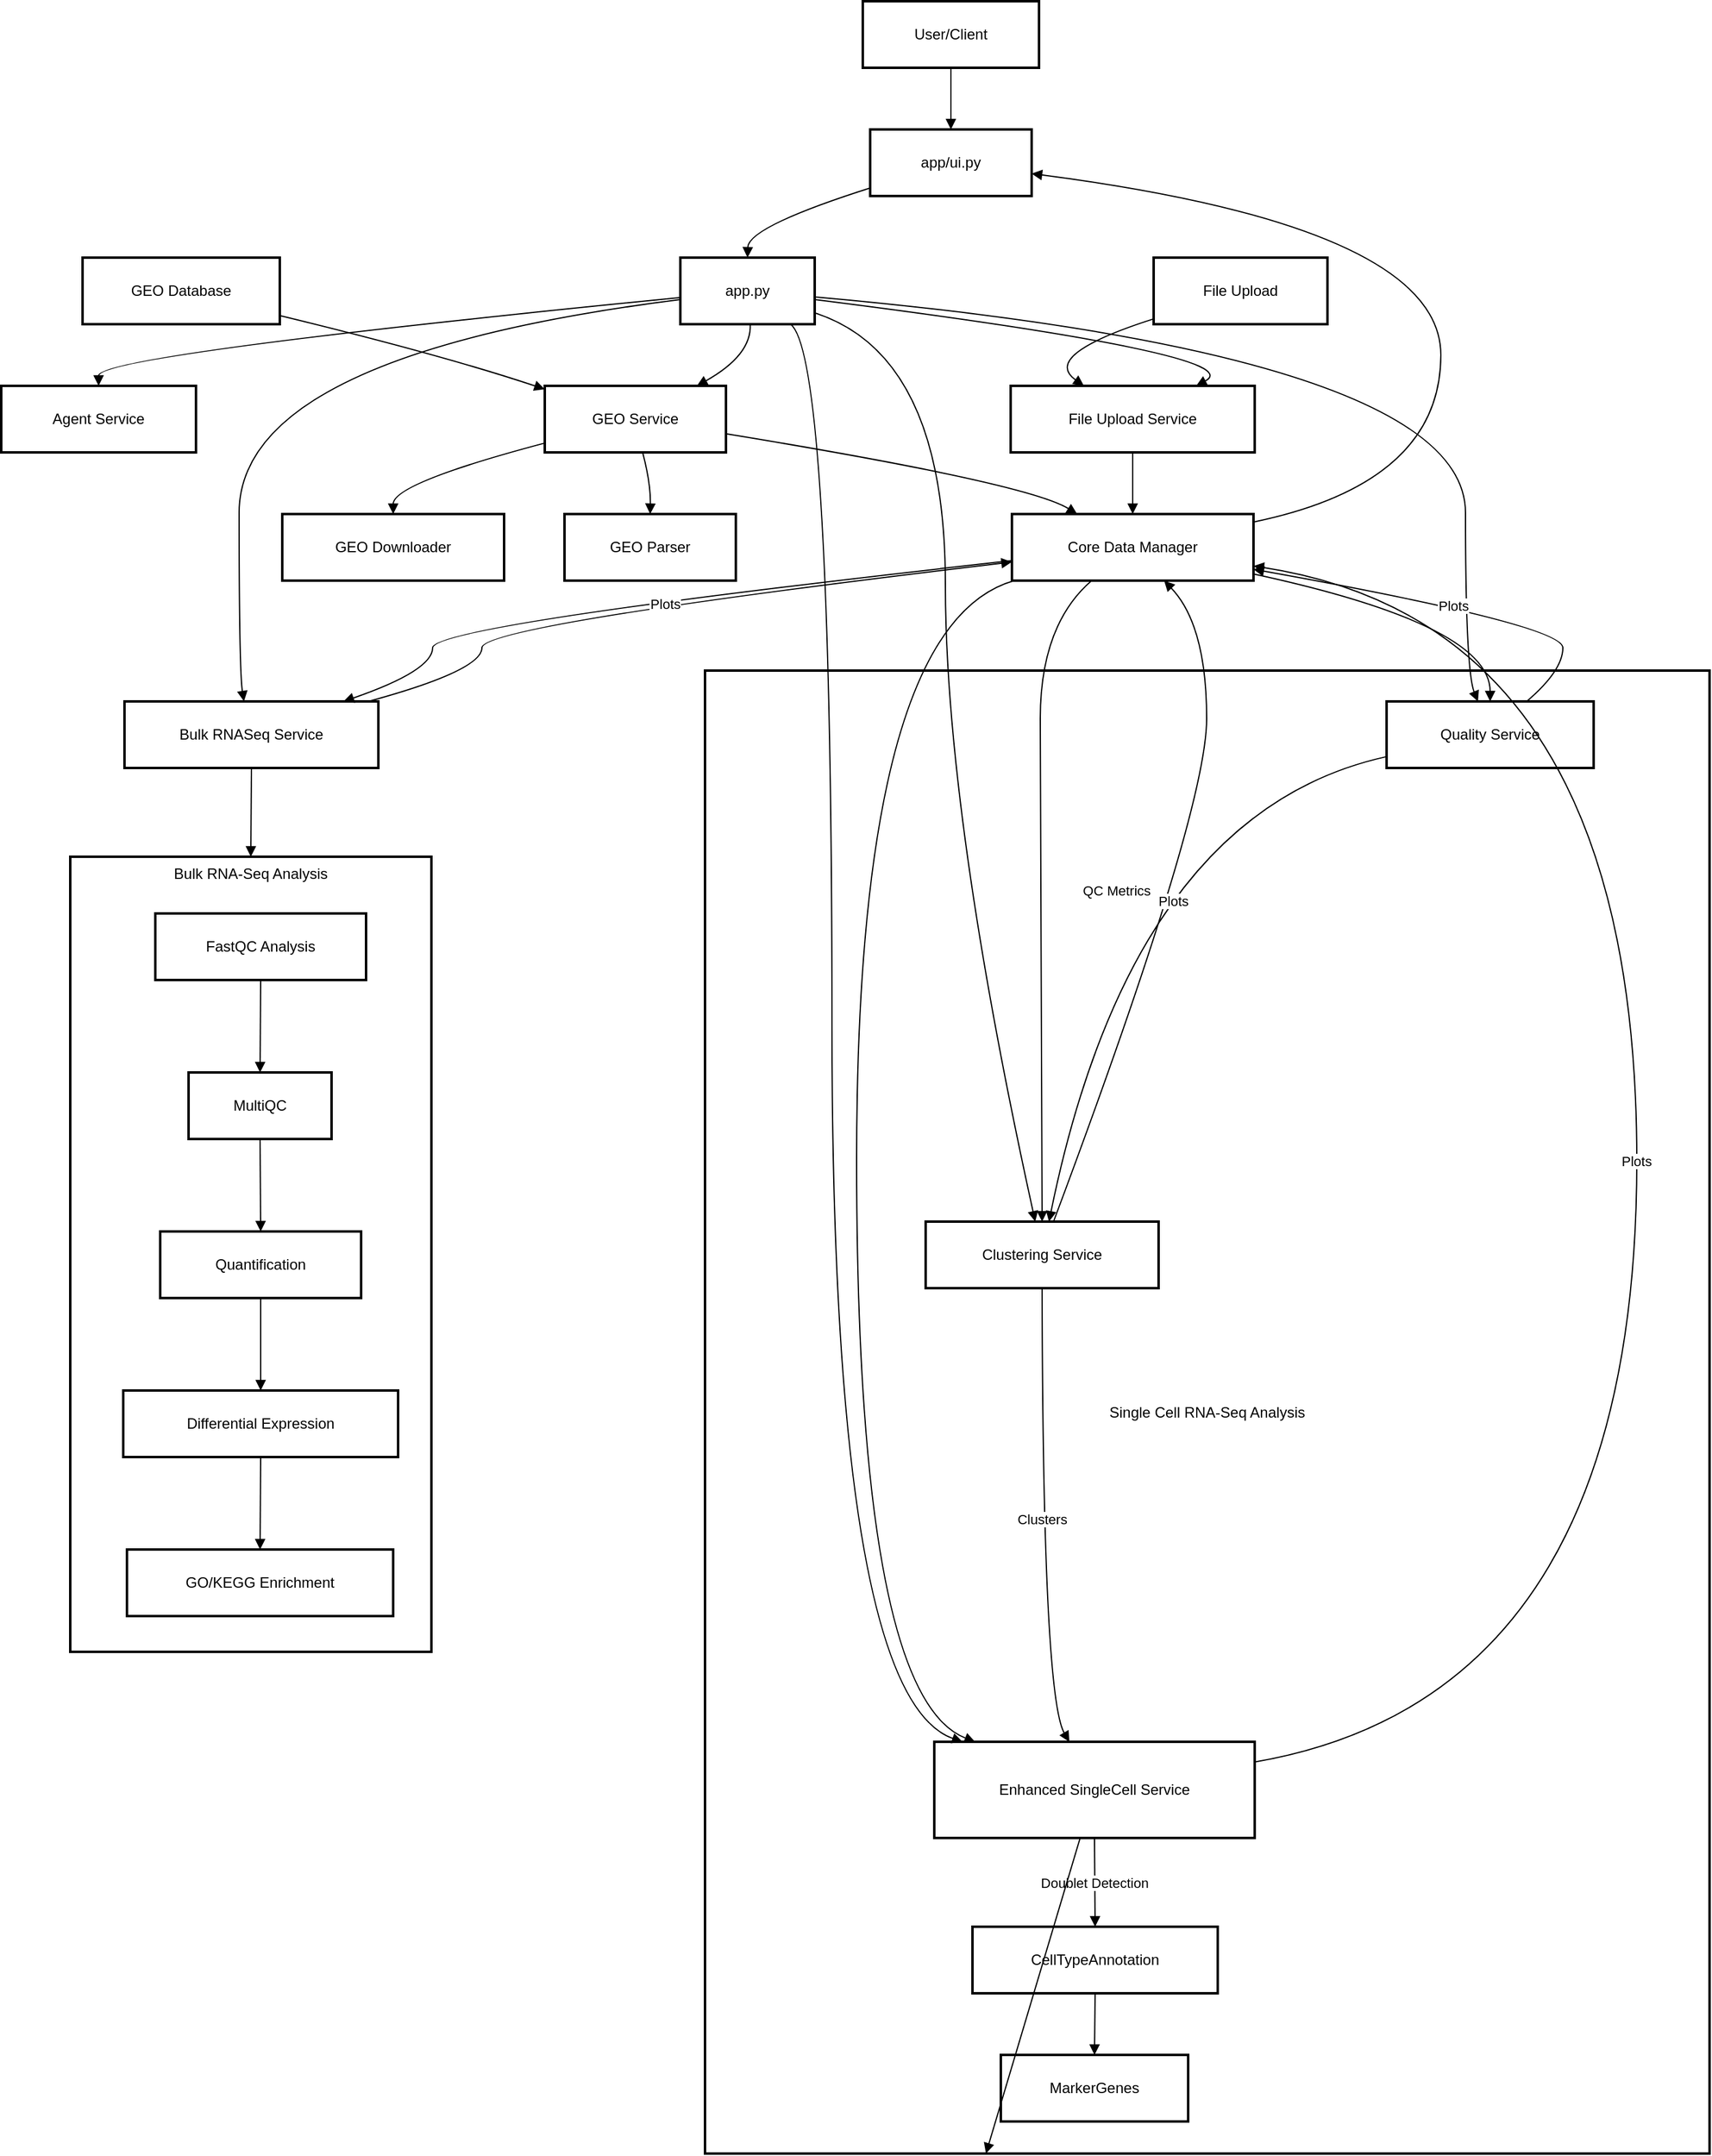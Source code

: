 <mxfile version="26.2.15">
  <diagram name="Page-1" id="7Q5stf0350JczSVJN93R">
    <mxGraphModel dx="2244" dy="1605" grid="1" gridSize="10" guides="1" tooltips="1" connect="1" arrows="1" fold="1" page="1" pageScale="1" pageWidth="850" pageHeight="1100" math="0" shadow="0">
      <root>
        <mxCell id="0" />
        <mxCell id="1" parent="0" />
        <mxCell id="YC93OU5XH4MgM-NFG8EJ-1" value="Bulk RNA-Seq Analysis" style="whiteSpace=wrap;strokeWidth=2;verticalAlign=top;" vertex="1" parent="1">
          <mxGeometry x="76" y="714" width="293" height="645" as="geometry" />
        </mxCell>
        <mxCell id="YC93OU5XH4MgM-NFG8EJ-2" value="FastQC Analysis" style="whiteSpace=wrap;strokeWidth=2;" vertex="1" parent="YC93OU5XH4MgM-NFG8EJ-1">
          <mxGeometry x="69" y="46" width="171" height="54" as="geometry" />
        </mxCell>
        <mxCell id="YC93OU5XH4MgM-NFG8EJ-3" value="MultiQC" style="whiteSpace=wrap;strokeWidth=2;" vertex="1" parent="YC93OU5XH4MgM-NFG8EJ-1">
          <mxGeometry x="96" y="175" width="116" height="54" as="geometry" />
        </mxCell>
        <mxCell id="YC93OU5XH4MgM-NFG8EJ-4" value="Quantification" style="whiteSpace=wrap;strokeWidth=2;" vertex="1" parent="YC93OU5XH4MgM-NFG8EJ-1">
          <mxGeometry x="73" y="304" width="163" height="54" as="geometry" />
        </mxCell>
        <mxCell id="YC93OU5XH4MgM-NFG8EJ-5" value="Differential Expression" style="whiteSpace=wrap;strokeWidth=2;" vertex="1" parent="YC93OU5XH4MgM-NFG8EJ-1">
          <mxGeometry x="43" y="433" width="223" height="54" as="geometry" />
        </mxCell>
        <mxCell id="YC93OU5XH4MgM-NFG8EJ-6" value="GO/KEGG Enrichment" style="whiteSpace=wrap;strokeWidth=2;" vertex="1" parent="YC93OU5XH4MgM-NFG8EJ-1">
          <mxGeometry x="46" y="562" width="216" height="54" as="geometry" />
        </mxCell>
        <mxCell id="YC93OU5XH4MgM-NFG8EJ-7" value="" style="curved=1;startArrow=none;endArrow=block;exitX=0.5;exitY=0.99;entryX=0.5;entryY=-0.01;rounded=0;" edge="1" parent="YC93OU5XH4MgM-NFG8EJ-1" source="YC93OU5XH4MgM-NFG8EJ-2" target="YC93OU5XH4MgM-NFG8EJ-3">
          <mxGeometry relative="1" as="geometry">
            <Array as="points" />
          </mxGeometry>
        </mxCell>
        <mxCell id="YC93OU5XH4MgM-NFG8EJ-8" value="" style="curved=1;startArrow=none;endArrow=block;exitX=0.5;exitY=0.99;entryX=0.5;entryY=-0.01;rounded=0;" edge="1" parent="YC93OU5XH4MgM-NFG8EJ-1" source="YC93OU5XH4MgM-NFG8EJ-3" target="YC93OU5XH4MgM-NFG8EJ-4">
          <mxGeometry relative="1" as="geometry">
            <Array as="points" />
          </mxGeometry>
        </mxCell>
        <mxCell id="YC93OU5XH4MgM-NFG8EJ-9" value="" style="curved=1;startArrow=none;endArrow=block;exitX=0.5;exitY=0.99;entryX=0.5;entryY=-0.01;rounded=0;" edge="1" parent="YC93OU5XH4MgM-NFG8EJ-1" source="YC93OU5XH4MgM-NFG8EJ-4" target="YC93OU5XH4MgM-NFG8EJ-5">
          <mxGeometry relative="1" as="geometry">
            <Array as="points" />
          </mxGeometry>
        </mxCell>
        <mxCell id="YC93OU5XH4MgM-NFG8EJ-10" value="" style="curved=1;startArrow=none;endArrow=block;exitX=0.5;exitY=0.99;entryX=0.5;entryY=-0.01;rounded=0;" edge="1" parent="YC93OU5XH4MgM-NFG8EJ-1" source="YC93OU5XH4MgM-NFG8EJ-5" target="YC93OU5XH4MgM-NFG8EJ-6">
          <mxGeometry relative="1" as="geometry">
            <Array as="points" />
          </mxGeometry>
        </mxCell>
        <mxCell id="YC93OU5XH4MgM-NFG8EJ-11" value="Single Cell RNA-Seq Analysis" style="whiteSpace=wrap;strokeWidth=2;" vertex="1" parent="1">
          <mxGeometry x="591" y="563" width="815" height="1203" as="geometry" />
        </mxCell>
        <mxCell id="YC93OU5XH4MgM-NFG8EJ-12" value="User/Client" style="whiteSpace=wrap;strokeWidth=2;" vertex="1" parent="1">
          <mxGeometry x="719" y="20" width="143" height="54" as="geometry" />
        </mxCell>
        <mxCell id="YC93OU5XH4MgM-NFG8EJ-13" value="app/ui.py" style="whiteSpace=wrap;strokeWidth=2;" vertex="1" parent="1">
          <mxGeometry x="725" y="124" width="131" height="54" as="geometry" />
        </mxCell>
        <mxCell id="YC93OU5XH4MgM-NFG8EJ-14" value="app.py" style="whiteSpace=wrap;strokeWidth=2;" vertex="1" parent="1">
          <mxGeometry x="571" y="228" width="109" height="54" as="geometry" />
        </mxCell>
        <mxCell id="YC93OU5XH4MgM-NFG8EJ-15" value="Agent Service" style="whiteSpace=wrap;strokeWidth=2;" vertex="1" parent="1">
          <mxGeometry x="20" y="332" width="158" height="54" as="geometry" />
        </mxCell>
        <mxCell id="YC93OU5XH4MgM-NFG8EJ-16" value="Core Data Manager" style="whiteSpace=wrap;strokeWidth=2;" vertex="1" parent="1">
          <mxGeometry x="840" y="436" width="196" height="54" as="geometry" />
        </mxCell>
        <mxCell id="YC93OU5XH4MgM-NFG8EJ-17" value="GEO Database" style="whiteSpace=wrap;strokeWidth=2;" vertex="1" parent="1">
          <mxGeometry x="86" y="228" width="160" height="54" as="geometry" />
        </mxCell>
        <mxCell id="YC93OU5XH4MgM-NFG8EJ-18" value="GEO Service" style="whiteSpace=wrap;strokeWidth=2;" vertex="1" parent="1">
          <mxGeometry x="461" y="332" width="147" height="54" as="geometry" />
        </mxCell>
        <mxCell id="YC93OU5XH4MgM-NFG8EJ-19" value="File Upload" style="whiteSpace=wrap;strokeWidth=2;" vertex="1" parent="1">
          <mxGeometry x="955" y="228" width="141" height="54" as="geometry" />
        </mxCell>
        <mxCell id="YC93OU5XH4MgM-NFG8EJ-20" value="File Upload Service" style="whiteSpace=wrap;strokeWidth=2;" vertex="1" parent="1">
          <mxGeometry x="839" y="332" width="198" height="54" as="geometry" />
        </mxCell>
        <mxCell id="YC93OU5XH4MgM-NFG8EJ-21" value="Quality Service" style="whiteSpace=wrap;strokeWidth=2;" vertex="1" parent="1">
          <mxGeometry x="1144" y="588" width="168" height="54" as="geometry" />
        </mxCell>
        <mxCell id="YC93OU5XH4MgM-NFG8EJ-22" value="Clustering Service" style="whiteSpace=wrap;strokeWidth=2;" vertex="1" parent="1">
          <mxGeometry x="770" y="1010" width="189" height="54" as="geometry" />
        </mxCell>
        <mxCell id="YC93OU5XH4MgM-NFG8EJ-23" value="Enhanced SingleCell Service" style="whiteSpace=wrap;strokeWidth=2;" vertex="1" parent="1">
          <mxGeometry x="777" y="1432" width="260" height="78" as="geometry" />
        </mxCell>
        <mxCell id="YC93OU5XH4MgM-NFG8EJ-24" value="Bulk RNASeq Service" style="whiteSpace=wrap;strokeWidth=2;" vertex="1" parent="1">
          <mxGeometry x="120" y="588" width="206" height="54" as="geometry" />
        </mxCell>
        <mxCell id="YC93OU5XH4MgM-NFG8EJ-25" value="GEO Downloader" style="whiteSpace=wrap;strokeWidth=2;" vertex="1" parent="1">
          <mxGeometry x="248" y="436" width="180" height="54" as="geometry" />
        </mxCell>
        <mxCell id="YC93OU5XH4MgM-NFG8EJ-26" value="GEO Parser" style="whiteSpace=wrap;strokeWidth=2;" vertex="1" parent="1">
          <mxGeometry x="477" y="436" width="139" height="54" as="geometry" />
        </mxCell>
        <mxCell id="YC93OU5XH4MgM-NFG8EJ-27" value="CellTypeAnnotation" style="whiteSpace=wrap;strokeWidth=2;" vertex="1" parent="1">
          <mxGeometry x="808" y="1582" width="199" height="54" as="geometry" />
        </mxCell>
        <mxCell id="YC93OU5XH4MgM-NFG8EJ-28" value="MarkerGenes" style="whiteSpace=wrap;strokeWidth=2;" vertex="1" parent="1">
          <mxGeometry x="831" y="1686" width="152" height="54" as="geometry" />
        </mxCell>
        <mxCell id="YC93OU5XH4MgM-NFG8EJ-29" value="" style="curved=1;startArrow=none;endArrow=block;exitX=0.5;exitY=1;entryX=0.5;entryY=0;rounded=0;" edge="1" parent="1" source="YC93OU5XH4MgM-NFG8EJ-12" target="YC93OU5XH4MgM-NFG8EJ-13">
          <mxGeometry relative="1" as="geometry">
            <Array as="points" />
          </mxGeometry>
        </mxCell>
        <mxCell id="YC93OU5XH4MgM-NFG8EJ-30" value="" style="curved=1;startArrow=none;endArrow=block;exitX=0;exitY=0.88;entryX=0.5;entryY=0;rounded=0;" edge="1" parent="1" source="YC93OU5XH4MgM-NFG8EJ-13" target="YC93OU5XH4MgM-NFG8EJ-14">
          <mxGeometry relative="1" as="geometry">
            <Array as="points">
              <mxPoint x="626" y="203" />
            </Array>
          </mxGeometry>
        </mxCell>
        <mxCell id="YC93OU5XH4MgM-NFG8EJ-31" value="" style="curved=1;startArrow=none;endArrow=block;exitX=0;exitY=0.6;entryX=0.5;entryY=0;rounded=0;" edge="1" parent="1" source="YC93OU5XH4MgM-NFG8EJ-14" target="YC93OU5XH4MgM-NFG8EJ-15">
          <mxGeometry relative="1" as="geometry">
            <Array as="points">
              <mxPoint x="99" y="307" />
            </Array>
          </mxGeometry>
        </mxCell>
        <mxCell id="YC93OU5XH4MgM-NFG8EJ-32" value="" style="curved=1;startArrow=none;endArrow=block;exitX=1;exitY=0.87;entryX=0;entryY=0.05;rounded=0;" edge="1" parent="1" source="YC93OU5XH4MgM-NFG8EJ-17" target="YC93OU5XH4MgM-NFG8EJ-18">
          <mxGeometry relative="1" as="geometry">
            <Array as="points">
              <mxPoint x="378" y="307" />
            </Array>
          </mxGeometry>
        </mxCell>
        <mxCell id="YC93OU5XH4MgM-NFG8EJ-33" value="" style="curved=1;startArrow=none;endArrow=block;exitX=0;exitY=0.92;entryX=0.3;entryY=0;rounded=0;" edge="1" parent="1" source="YC93OU5XH4MgM-NFG8EJ-19" target="YC93OU5XH4MgM-NFG8EJ-20">
          <mxGeometry relative="1" as="geometry">
            <Array as="points">
              <mxPoint x="863" y="307" />
            </Array>
          </mxGeometry>
        </mxCell>
        <mxCell id="YC93OU5XH4MgM-NFG8EJ-34" value="" style="curved=1;startArrow=none;endArrow=block;exitX=0.52;exitY=1;entryX=0.84;entryY=0;rounded=0;" edge="1" parent="1" source="YC93OU5XH4MgM-NFG8EJ-14" target="YC93OU5XH4MgM-NFG8EJ-18">
          <mxGeometry relative="1" as="geometry">
            <Array as="points">
              <mxPoint x="629" y="307" />
            </Array>
          </mxGeometry>
        </mxCell>
        <mxCell id="YC93OU5XH4MgM-NFG8EJ-35" value="" style="curved=1;startArrow=none;endArrow=block;exitX=1;exitY=0.59;entryX=0.44;entryY=-0.01;rounded=0;" edge="1" parent="1" source="YC93OU5XH4MgM-NFG8EJ-14" target="YC93OU5XH4MgM-NFG8EJ-21">
          <mxGeometry relative="1" as="geometry">
            <Array as="points">
              <mxPoint x="1208" y="307" />
              <mxPoint x="1208" y="563" />
            </Array>
          </mxGeometry>
        </mxCell>
        <mxCell id="YC93OU5XH4MgM-NFG8EJ-36" value="" style="curved=1;startArrow=none;endArrow=block;exitX=1;exitY=0.83;entryX=0.47;entryY=-0.01;rounded=0;" edge="1" parent="1" source="YC93OU5XH4MgM-NFG8EJ-14" target="YC93OU5XH4MgM-NFG8EJ-22">
          <mxGeometry relative="1" as="geometry">
            <Array as="points">
              <mxPoint x="786" y="307" />
              <mxPoint x="786" y="678" />
            </Array>
          </mxGeometry>
        </mxCell>
        <mxCell id="YC93OU5XH4MgM-NFG8EJ-37" value="" style="curved=1;startArrow=none;endArrow=block;exitX=0.82;exitY=1;entryX=0.08;entryY=-0.01;rounded=0;" edge="1" parent="1" source="YC93OU5XH4MgM-NFG8EJ-14" target="YC93OU5XH4MgM-NFG8EJ-23">
          <mxGeometry relative="1" as="geometry">
            <Array as="points">
              <mxPoint x="694" y="307" />
              <mxPoint x="694" y="1395" />
            </Array>
          </mxGeometry>
        </mxCell>
        <mxCell id="YC93OU5XH4MgM-NFG8EJ-38" value="" style="curved=1;startArrow=none;endArrow=block;exitX=0;exitY=0.63;entryX=0.47;entryY=-0.01;rounded=0;" edge="1" parent="1" source="YC93OU5XH4MgM-NFG8EJ-14" target="YC93OU5XH4MgM-NFG8EJ-24">
          <mxGeometry relative="1" as="geometry">
            <Array as="points">
              <mxPoint x="213" y="307" />
              <mxPoint x="213" y="563" />
            </Array>
          </mxGeometry>
        </mxCell>
        <mxCell id="YC93OU5XH4MgM-NFG8EJ-39" value="" style="curved=1;startArrow=none;endArrow=block;exitX=1;exitY=0.63;entryX=0.76;entryY=0;rounded=0;" edge="1" parent="1" source="YC93OU5XH4MgM-NFG8EJ-14" target="YC93OU5XH4MgM-NFG8EJ-20">
          <mxGeometry relative="1" as="geometry">
            <Array as="points">
              <mxPoint x="1037" y="307" />
            </Array>
          </mxGeometry>
        </mxCell>
        <mxCell id="YC93OU5XH4MgM-NFG8EJ-40" value="" style="curved=1;startArrow=none;endArrow=block;exitX=0;exitY=0.86;entryX=0.5;entryY=0;rounded=0;" edge="1" parent="1" source="YC93OU5XH4MgM-NFG8EJ-18" target="YC93OU5XH4MgM-NFG8EJ-25">
          <mxGeometry relative="1" as="geometry">
            <Array as="points">
              <mxPoint x="338" y="411" />
            </Array>
          </mxGeometry>
        </mxCell>
        <mxCell id="YC93OU5XH4MgM-NFG8EJ-41" value="" style="curved=1;startArrow=none;endArrow=block;exitX=0.54;exitY=1;entryX=0.5;entryY=0;rounded=0;" edge="1" parent="1" source="YC93OU5XH4MgM-NFG8EJ-18" target="YC93OU5XH4MgM-NFG8EJ-26">
          <mxGeometry relative="1" as="geometry">
            <Array as="points">
              <mxPoint x="547" y="411" />
            </Array>
          </mxGeometry>
        </mxCell>
        <mxCell id="YC93OU5XH4MgM-NFG8EJ-42" value="" style="curved=1;startArrow=none;endArrow=block;exitX=1;exitY=0.72;entryX=0.27;entryY=0;rounded=0;" edge="1" parent="1" source="YC93OU5XH4MgM-NFG8EJ-18" target="YC93OU5XH4MgM-NFG8EJ-16">
          <mxGeometry relative="1" as="geometry">
            <Array as="points">
              <mxPoint x="853" y="411" />
            </Array>
          </mxGeometry>
        </mxCell>
        <mxCell id="YC93OU5XH4MgM-NFG8EJ-43" value="" style="curved=1;startArrow=none;endArrow=block;exitX=0.5;exitY=1;entryX=0.5;entryY=0;rounded=0;" edge="1" parent="1" source="YC93OU5XH4MgM-NFG8EJ-20" target="YC93OU5XH4MgM-NFG8EJ-16">
          <mxGeometry relative="1" as="geometry">
            <Array as="points" />
          </mxGeometry>
        </mxCell>
        <mxCell id="YC93OU5XH4MgM-NFG8EJ-44" value="" style="curved=1;startArrow=none;endArrow=block;exitX=1;exitY=0.9;entryX=0.5;entryY=-0.01;rounded=0;" edge="1" parent="1" source="YC93OU5XH4MgM-NFG8EJ-16" target="YC93OU5XH4MgM-NFG8EJ-21">
          <mxGeometry relative="1" as="geometry">
            <Array as="points">
              <mxPoint x="1228" y="526" />
            </Array>
          </mxGeometry>
        </mxCell>
        <mxCell id="YC93OU5XH4MgM-NFG8EJ-45" value="" style="curved=1;startArrow=none;endArrow=block;exitX=0.33;exitY=1;entryX=0.5;entryY=-0.01;rounded=0;" edge="1" parent="1" source="YC93OU5XH4MgM-NFG8EJ-16" target="YC93OU5XH4MgM-NFG8EJ-22">
          <mxGeometry relative="1" as="geometry">
            <Array as="points">
              <mxPoint x="863" y="526" />
              <mxPoint x="863" y="678" />
            </Array>
          </mxGeometry>
        </mxCell>
        <mxCell id="YC93OU5XH4MgM-NFG8EJ-46" value="" style="curved=1;startArrow=none;endArrow=block;exitX=0.01;exitY=1;entryX=0.12;entryY=-0.01;rounded=0;" edge="1" parent="1" source="YC93OU5XH4MgM-NFG8EJ-16" target="YC93OU5XH4MgM-NFG8EJ-23">
          <mxGeometry relative="1" as="geometry">
            <Array as="points">
              <mxPoint x="714" y="526" />
              <mxPoint x="714" y="1395" />
            </Array>
          </mxGeometry>
        </mxCell>
        <mxCell id="YC93OU5XH4MgM-NFG8EJ-47" value="" style="curved=1;startArrow=none;endArrow=block;exitX=0;exitY=0.7;entryX=0.87;entryY=-0.01;rounded=0;" edge="1" parent="1" source="YC93OU5XH4MgM-NFG8EJ-16" target="YC93OU5XH4MgM-NFG8EJ-24">
          <mxGeometry relative="1" as="geometry">
            <Array as="points">
              <mxPoint x="370" y="526" />
              <mxPoint x="370" y="563" />
            </Array>
          </mxGeometry>
        </mxCell>
        <mxCell id="YC93OU5XH4MgM-NFG8EJ-48" value="QC Metrics" style="curved=1;startArrow=none;endArrow=block;exitX=0;exitY=0.83;entryX=0.53;entryY=-0.01;rounded=0;" edge="1" parent="1" source="YC93OU5XH4MgM-NFG8EJ-21" target="YC93OU5XH4MgM-NFG8EJ-22">
          <mxGeometry relative="1" as="geometry">
            <Array as="points">
              <mxPoint x="938" y="678" />
            </Array>
          </mxGeometry>
        </mxCell>
        <mxCell id="YC93OU5XH4MgM-NFG8EJ-49" value="Clusters" style="curved=1;startArrow=none;endArrow=block;exitX=0.5;exitY=0.99;entryX=0.42;entryY=-0.01;rounded=0;" edge="1" parent="1" source="YC93OU5XH4MgM-NFG8EJ-22" target="YC93OU5XH4MgM-NFG8EJ-23">
          <mxGeometry relative="1" as="geometry">
            <Array as="points">
              <mxPoint x="865" y="1395" />
            </Array>
          </mxGeometry>
        </mxCell>
        <mxCell id="YC93OU5XH4MgM-NFG8EJ-50" value="Doublet Detection" style="curved=1;startArrow=none;endArrow=block;exitX=0.5;exitY=0.99;entryX=0.5;entryY=0;rounded=0;" edge="1" parent="1" source="YC93OU5XH4MgM-NFG8EJ-23" target="YC93OU5XH4MgM-NFG8EJ-27">
          <mxGeometry relative="1" as="geometry">
            <Array as="points" />
          </mxGeometry>
        </mxCell>
        <mxCell id="YC93OU5XH4MgM-NFG8EJ-51" value="" style="curved=1;startArrow=none;endArrow=block;exitX=0.5;exitY=1;entryX=0.5;entryY=0;rounded=0;" edge="1" parent="1" source="YC93OU5XH4MgM-NFG8EJ-27" target="YC93OU5XH4MgM-NFG8EJ-28">
          <mxGeometry relative="1" as="geometry">
            <Array as="points" />
          </mxGeometry>
        </mxCell>
        <mxCell id="YC93OU5XH4MgM-NFG8EJ-52" value="Plots" style="curved=1;startArrow=none;endArrow=block;exitX=0.68;exitY=-0.01;entryX=1;entryY=0.83;rounded=0;" edge="1" parent="1" source="YC93OU5XH4MgM-NFG8EJ-21" target="YC93OU5XH4MgM-NFG8EJ-16">
          <mxGeometry relative="1" as="geometry">
            <Array as="points">
              <mxPoint x="1287" y="563" />
              <mxPoint x="1287" y="526" />
            </Array>
          </mxGeometry>
        </mxCell>
        <mxCell id="YC93OU5XH4MgM-NFG8EJ-53" value="Plots" style="curved=1;startArrow=none;endArrow=block;exitX=0.55;exitY=-0.01;entryX=0.63;entryY=1;rounded=0;" edge="1" parent="1" source="YC93OU5XH4MgM-NFG8EJ-22" target="YC93OU5XH4MgM-NFG8EJ-16">
          <mxGeometry relative="1" as="geometry">
            <Array as="points">
              <mxPoint x="998" y="678" />
              <mxPoint x="998" y="526" />
            </Array>
          </mxGeometry>
        </mxCell>
        <mxCell id="YC93OU5XH4MgM-NFG8EJ-54" value="Plots" style="curved=1;startArrow=none;endArrow=block;exitX=1;exitY=0.21;entryX=1;entryY=0.78;rounded=0;" edge="1" parent="1" source="YC93OU5XH4MgM-NFG8EJ-23" target="YC93OU5XH4MgM-NFG8EJ-16">
          <mxGeometry relative="1" as="geometry">
            <Array as="points">
              <mxPoint x="1347" y="1395" />
              <mxPoint x="1347" y="526" />
            </Array>
          </mxGeometry>
        </mxCell>
        <mxCell id="YC93OU5XH4MgM-NFG8EJ-55" value="Plots" style="curved=1;startArrow=none;endArrow=block;exitX=0.97;exitY=-0.01;entryX=0;entryY=0.72;rounded=0;" edge="1" parent="1" source="YC93OU5XH4MgM-NFG8EJ-24" target="YC93OU5XH4MgM-NFG8EJ-16">
          <mxGeometry relative="1" as="geometry">
            <Array as="points">
              <mxPoint x="410" y="563" />
              <mxPoint x="410" y="526" />
            </Array>
          </mxGeometry>
        </mxCell>
        <mxCell id="YC93OU5XH4MgM-NFG8EJ-56" value="" style="curved=1;startArrow=none;endArrow=block;exitX=1;exitY=0.12;entryX=0.99;entryY=0.66;rounded=0;" edge="1" parent="1" source="YC93OU5XH4MgM-NFG8EJ-16" target="YC93OU5XH4MgM-NFG8EJ-13">
          <mxGeometry relative="1" as="geometry">
            <Array as="points">
              <mxPoint x="1188" y="411" />
              <mxPoint x="1188" y="203" />
            </Array>
          </mxGeometry>
        </mxCell>
        <mxCell id="YC93OU5XH4MgM-NFG8EJ-57" value="" style="curved=1;startArrow=none;endArrow=block;exitX=0.5;exitY=0.99;entryX=0.5;entryY=0;rounded=0;" edge="1" parent="1" source="YC93OU5XH4MgM-NFG8EJ-24" target="YC93OU5XH4MgM-NFG8EJ-1">
          <mxGeometry relative="1" as="geometry">
            <Array as="points" />
          </mxGeometry>
        </mxCell>
        <mxCell id="YC93OU5XH4MgM-NFG8EJ-58" value="" style="curved=1;startArrow=none;endArrow=block;rounded=0;" edge="1" parent="1" source="YC93OU5XH4MgM-NFG8EJ-23" target="YC93OU5XH4MgM-NFG8EJ-11">
          <mxGeometry relative="1" as="geometry">
            <Array as="points" />
          </mxGeometry>
        </mxCell>
      </root>
    </mxGraphModel>
  </diagram>
</mxfile>

